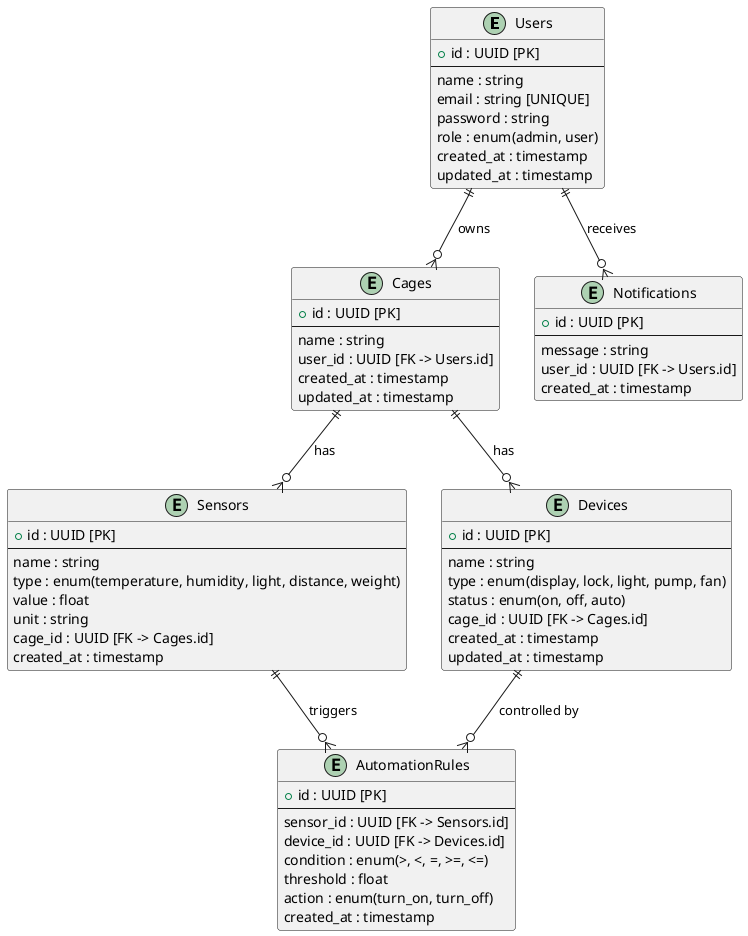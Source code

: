 @startuml ERD
entity "Users" as U {
  + id : UUID [PK]
  --
  name : string
  email : string [UNIQUE]
  password : string
  role : enum(admin, user)
  created_at : timestamp
  updated_at : timestamp
}

entity "Cages" as C {
  + id : UUID [PK]
  --
  name : string
  user_id : UUID [FK -> Users.id]
  created_at : timestamp
  updated_at : timestamp
}

entity "Sensors" as S {
  + id : UUID [PK]
  --
  name : string
  type : enum(temperature, humidity, light, distance, weight)
  value : float
  unit : string
  cage_id : UUID [FK -> Cages.id]
  created_at : timestamp
}

entity "Devices" as D {
  + id : UUID [PK]
  --
  name : string
  type : enum(display, lock, light, pump, fan)
  status : enum(on, off, auto)
  cage_id : UUID [FK -> Cages.id]
  created_at : timestamp
  updated_at : timestamp
}

entity "AutomationRules" as AR {
  + id : UUID [PK]
  --
  sensor_id : UUID [FK -> Sensors.id]
  device_id : UUID [FK -> Devices.id]
  condition : enum(>, <, =, >=, <=)
  threshold : float
  action : enum(turn_on, turn_off)
  created_at : timestamp
}

entity "Notifications" as N {
  + id : UUID [PK]
  --
  message : string
  user_id : UUID [FK -> Users.id]
  created_at : timestamp
}

U ||--o{ C : "owns"
C ||--o{ S : "has"
C ||--o{ D : "has"
S ||--o{ AR : "triggers"
D ||--o{ AR : "controlled by"
U ||--o{ N : "receives"
@enduml
